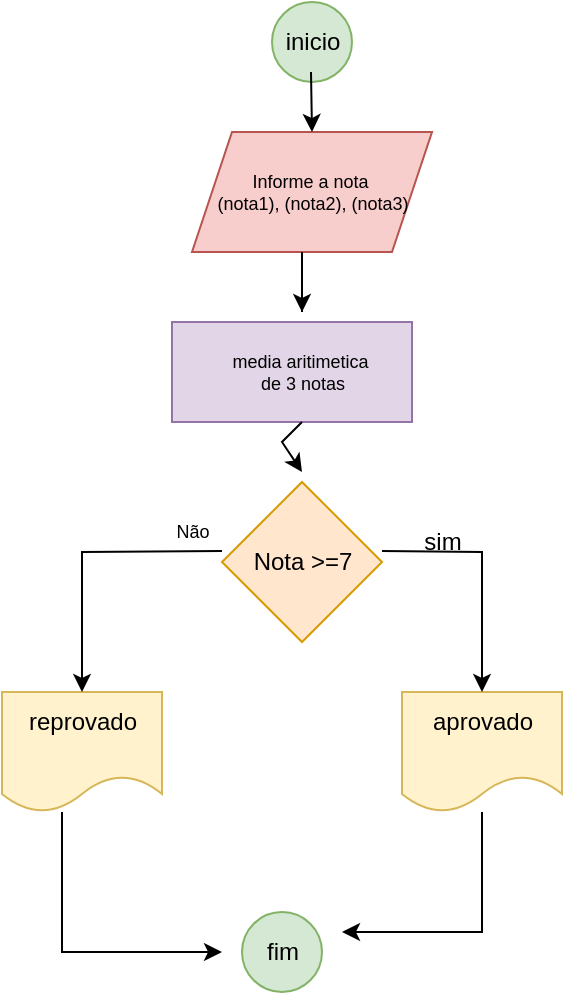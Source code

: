 <mxfile version="20.6.0" type="device"><diagram id="C5RBs43oDa-KdzZeNtuy" name="Page-1"><mxGraphModel dx="800" dy="425" grid="1" gridSize="10" guides="1" tooltips="1" connect="1" arrows="1" fold="1" page="1" pageScale="1" pageWidth="827" pageHeight="1169" math="0" shadow="0"><root><mxCell id="WIyWlLk6GJQsqaUBKTNV-0"/><mxCell id="WIyWlLk6GJQsqaUBKTNV-1" parent="WIyWlLk6GJQsqaUBKTNV-0"/><mxCell id="_y30SBz4ttEhQEklYmq0-0" value="" style="ellipse;whiteSpace=wrap;html=1;aspect=fixed;fillColor=#d5e8d4;strokeColor=#82b366;" vertex="1" parent="WIyWlLk6GJQsqaUBKTNV-1"><mxGeometry x="145" y="5" width="40" height="40" as="geometry"/></mxCell><mxCell id="_y30SBz4ttEhQEklYmq0-1" value="" style="shape=parallelogram;perimeter=parallelogramPerimeter;whiteSpace=wrap;html=1;fixedSize=1;fillColor=#f8cecc;strokeColor=#b85450;" vertex="1" parent="WIyWlLk6GJQsqaUBKTNV-1"><mxGeometry x="105" y="70" width="120" height="60" as="geometry"/></mxCell><mxCell id="_y30SBz4ttEhQEklYmq0-2" value="" style="rhombus;whiteSpace=wrap;html=1;fillColor=#ffe6cc;strokeColor=#d79b00;" vertex="1" parent="WIyWlLk6GJQsqaUBKTNV-1"><mxGeometry x="120" y="245" width="80" height="80" as="geometry"/></mxCell><mxCell id="_y30SBz4ttEhQEklYmq0-3" value="" style="shape=document;whiteSpace=wrap;html=1;boundedLbl=1;fillColor=#fff2cc;strokeColor=#d6b656;" vertex="1" parent="WIyWlLk6GJQsqaUBKTNV-1"><mxGeometry x="10" y="350" width="80" height="60" as="geometry"/></mxCell><mxCell id="_y30SBz4ttEhQEklYmq0-4" value="" style="shape=document;whiteSpace=wrap;html=1;boundedLbl=1;fillColor=#fff2cc;strokeColor=#d6b656;" vertex="1" parent="WIyWlLk6GJQsqaUBKTNV-1"><mxGeometry x="210" y="350" width="80" height="60" as="geometry"/></mxCell><mxCell id="_y30SBz4ttEhQEklYmq0-5" value="" style="ellipse;whiteSpace=wrap;html=1;aspect=fixed;fillColor=#d5e8d4;strokeColor=#82b366;" vertex="1" parent="WIyWlLk6GJQsqaUBKTNV-1"><mxGeometry x="130" y="460" width="40" height="40" as="geometry"/></mxCell><mxCell id="_y30SBz4ttEhQEklYmq0-7" value="" style="endArrow=classic;html=1;rounded=0;entryX=0.5;entryY=0;entryDx=0;entryDy=0;" edge="1" parent="WIyWlLk6GJQsqaUBKTNV-1" target="_y30SBz4ttEhQEklYmq0-4"><mxGeometry width="50" height="50" relative="1" as="geometry"><mxPoint x="200" y="279.5" as="sourcePoint"/><mxPoint x="270" y="279.5" as="targetPoint"/><Array as="points"><mxPoint x="250" y="280"/></Array></mxGeometry></mxCell><mxCell id="_y30SBz4ttEhQEklYmq0-8" value="" style="endArrow=classic;html=1;rounded=0;entryX=0.5;entryY=0;entryDx=0;entryDy=0;" edge="1" parent="WIyWlLk6GJQsqaUBKTNV-1" target="_y30SBz4ttEhQEklYmq0-3"><mxGeometry width="50" height="50" relative="1" as="geometry"><mxPoint x="120" y="279.5" as="sourcePoint"/><mxPoint x="40" y="279.5" as="targetPoint"/><Array as="points"><mxPoint x="50" y="280"/></Array></mxGeometry></mxCell><mxCell id="_y30SBz4ttEhQEklYmq0-9" value="" style="endArrow=classic;html=1;rounded=0;" edge="1" parent="WIyWlLk6GJQsqaUBKTNV-1"><mxGeometry width="50" height="50" relative="1" as="geometry"><mxPoint x="160" y="160" as="sourcePoint"/><mxPoint x="160" y="160" as="targetPoint"/><Array as="points"><mxPoint x="160" y="130"/></Array></mxGeometry></mxCell><mxCell id="_y30SBz4ttEhQEklYmq0-10" value="" style="endArrow=classic;html=1;rounded=0;" edge="1" parent="WIyWlLk6GJQsqaUBKTNV-1"><mxGeometry width="50" height="50" relative="1" as="geometry"><mxPoint x="164.5" y="40" as="sourcePoint"/><mxPoint x="165" y="70" as="targetPoint"/></mxGeometry></mxCell><mxCell id="_y30SBz4ttEhQEklYmq0-11" value="" style="endArrow=classic;html=1;rounded=0;" edge="1" parent="WIyWlLk6GJQsqaUBKTNV-1"><mxGeometry width="50" height="50" relative="1" as="geometry"><mxPoint x="40" y="410" as="sourcePoint"/><mxPoint x="120" y="480" as="targetPoint"/><Array as="points"><mxPoint x="40" y="480"/></Array></mxGeometry></mxCell><mxCell id="_y30SBz4ttEhQEklYmq0-12" value="" style="endArrow=classic;html=1;rounded=0;" edge="1" parent="WIyWlLk6GJQsqaUBKTNV-1" source="_y30SBz4ttEhQEklYmq0-4"><mxGeometry width="50" height="50" relative="1" as="geometry"><mxPoint x="240" y="420" as="sourcePoint"/><mxPoint x="180" y="470" as="targetPoint"/><Array as="points"><mxPoint x="250" y="470"/></Array></mxGeometry></mxCell><mxCell id="_y30SBz4ttEhQEklYmq0-13" value="Nota &amp;gt;=7" style="text;html=1;align=center;verticalAlign=middle;resizable=0;points=[];autosize=1;strokeColor=none;fillColor=none;" vertex="1" parent="WIyWlLk6GJQsqaUBKTNV-1"><mxGeometry x="125" y="270" width="70" height="30" as="geometry"/></mxCell><mxCell id="_y30SBz4ttEhQEklYmq0-15" value="sim" style="text;html=1;align=center;verticalAlign=middle;resizable=0;points=[];autosize=1;strokeColor=none;fillColor=none;" vertex="1" parent="WIyWlLk6GJQsqaUBKTNV-1"><mxGeometry x="210" y="260" width="40" height="30" as="geometry"/></mxCell><mxCell id="_y30SBz4ttEhQEklYmq0-16" value="aprovado" style="text;html=1;align=center;verticalAlign=middle;resizable=0;points=[];autosize=1;strokeColor=none;fillColor=none;" vertex="1" parent="WIyWlLk6GJQsqaUBKTNV-1"><mxGeometry x="215" y="350" width="70" height="30" as="geometry"/></mxCell><mxCell id="_y30SBz4ttEhQEklYmq0-17" value="reprovado" style="text;html=1;align=center;verticalAlign=middle;resizable=0;points=[];autosize=1;strokeColor=none;fillColor=none;" vertex="1" parent="WIyWlLk6GJQsqaUBKTNV-1"><mxGeometry x="10" y="350" width="80" height="30" as="geometry"/></mxCell><mxCell id="_y30SBz4ttEhQEklYmq0-18" value="fim" style="text;html=1;align=center;verticalAlign=middle;resizable=0;points=[];autosize=1;strokeColor=none;fillColor=none;" vertex="1" parent="WIyWlLk6GJQsqaUBKTNV-1"><mxGeometry x="130" y="465" width="40" height="30" as="geometry"/></mxCell><mxCell id="_y30SBz4ttEhQEklYmq0-19" value="inicio" style="text;html=1;align=center;verticalAlign=middle;resizable=0;points=[];autosize=1;strokeColor=none;fillColor=none;" vertex="1" parent="WIyWlLk6GJQsqaUBKTNV-1"><mxGeometry x="140" y="10" width="50" height="30" as="geometry"/></mxCell><mxCell id="_y30SBz4ttEhQEklYmq0-20" value="Informe a nota&amp;nbsp;&lt;br style=&quot;font-size: 9px;&quot;&gt;(nota1), (nota2), (nota3)" style="text;html=1;align=center;verticalAlign=middle;resizable=0;points=[];autosize=1;strokeColor=none;fillColor=none;fontSize=9;" vertex="1" parent="WIyWlLk6GJQsqaUBKTNV-1"><mxGeometry x="105" y="80" width="120" height="40" as="geometry"/></mxCell><mxCell id="_y30SBz4ttEhQEklYmq0-21" value="" style="rounded=0;whiteSpace=wrap;html=1;fontSize=9;fillColor=#e1d5e7;strokeColor=#9673a6;" vertex="1" parent="WIyWlLk6GJQsqaUBKTNV-1"><mxGeometry x="95" y="165" width="120" height="50" as="geometry"/></mxCell><mxCell id="_y30SBz4ttEhQEklYmq0-22" value="media aritimetica&amp;nbsp;&lt;br&gt;de 3 notas" style="text;html=1;align=center;verticalAlign=middle;resizable=0;points=[];autosize=1;strokeColor=none;fillColor=none;fontSize=9;" vertex="1" parent="WIyWlLk6GJQsqaUBKTNV-1"><mxGeometry x="115" y="170" width="90" height="40" as="geometry"/></mxCell><mxCell id="_y30SBz4ttEhQEklYmq0-23" value="" style="endArrow=classic;html=1;rounded=0;fontSize=9;" edge="1" parent="WIyWlLk6GJQsqaUBKTNV-1"><mxGeometry width="50" height="50" relative="1" as="geometry"><mxPoint x="160" y="215" as="sourcePoint"/><mxPoint x="160" y="240" as="targetPoint"/><Array as="points"><mxPoint x="150" y="225"/></Array></mxGeometry></mxCell><mxCell id="_y30SBz4ttEhQEklYmq0-24" value="Não" style="text;html=1;align=center;verticalAlign=middle;resizable=0;points=[];autosize=1;strokeColor=none;fillColor=none;fontSize=9;" vertex="1" parent="WIyWlLk6GJQsqaUBKTNV-1"><mxGeometry x="85" y="260" width="40" height="20" as="geometry"/></mxCell></root></mxGraphModel></diagram></mxfile>